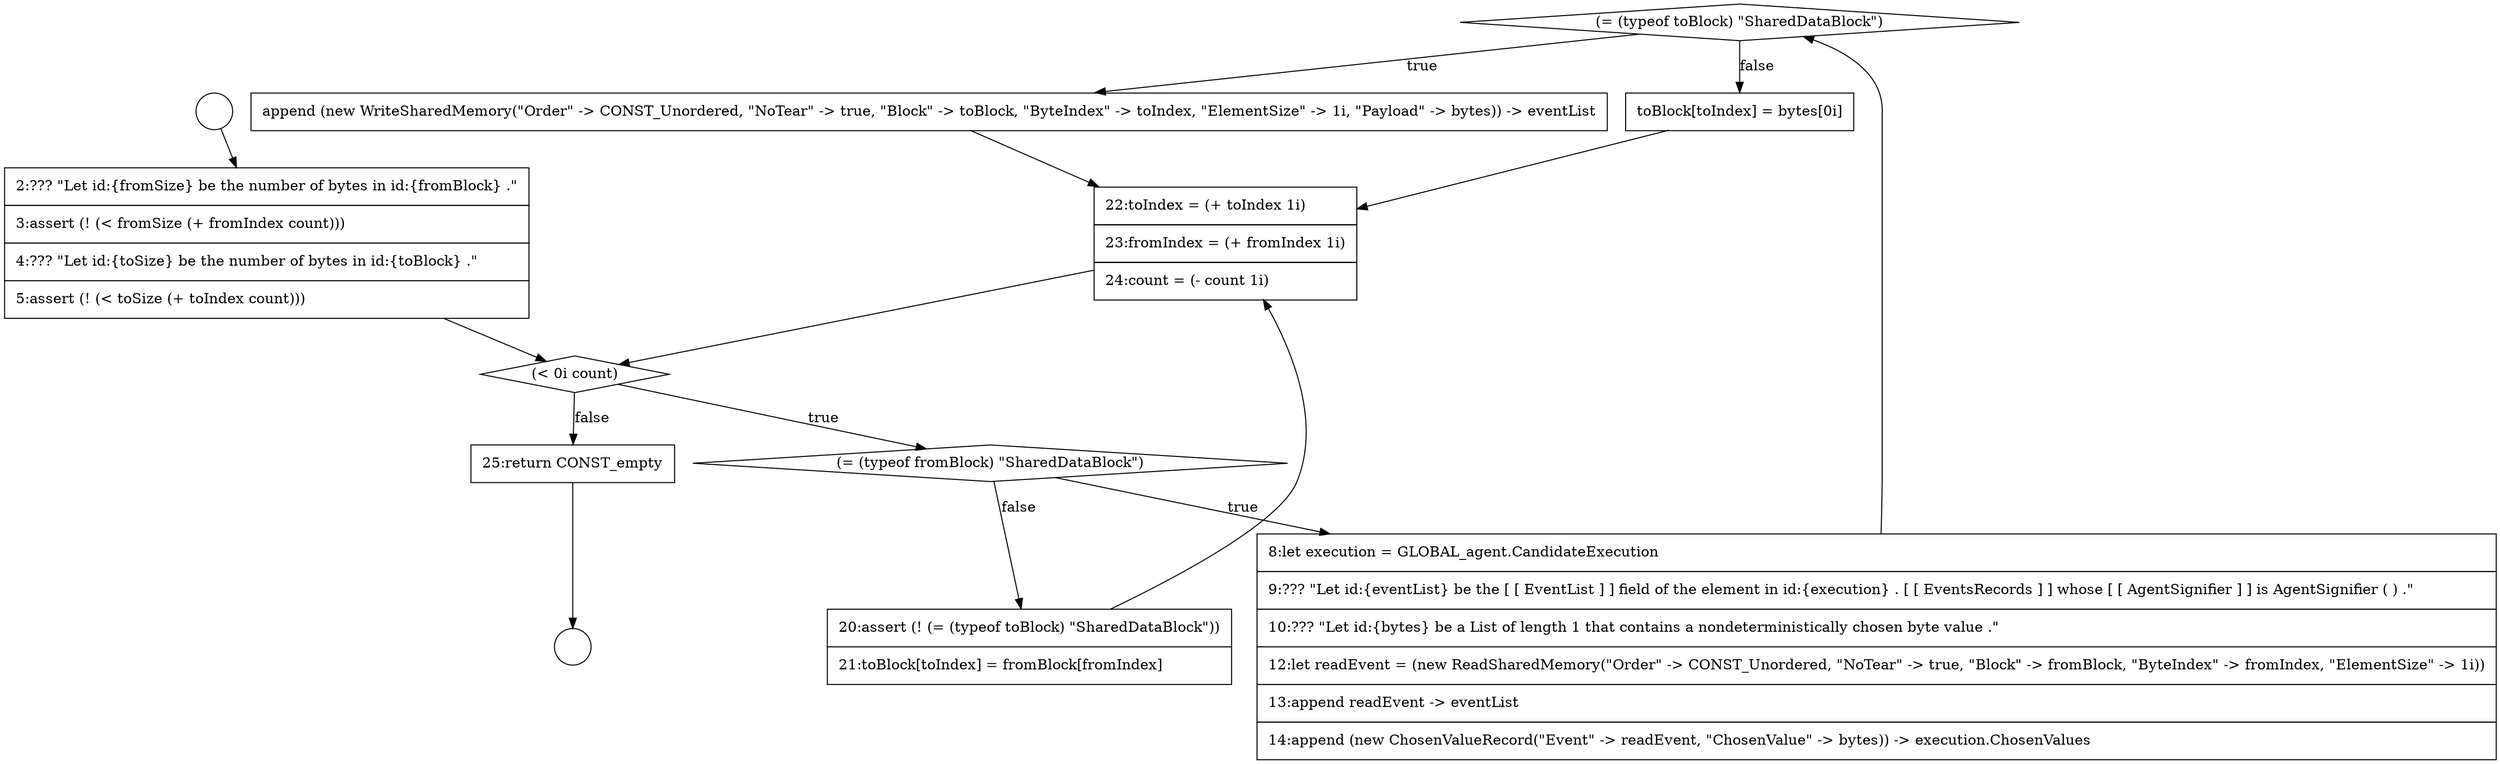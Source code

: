 digraph {
  node511 [shape=diamond, label=<<font color="black">(= (typeof toBlock) &quot;SharedDataBlock&quot;)</font>> color="black" fillcolor="white" style=filled]
  node514 [shape=none, margin=0, label=<<font color="black">
    <table border="0" cellborder="1" cellspacing="0" cellpadding="10">
      <tr><td align="left">20:assert (! (= (typeof toBlock) &quot;SharedDataBlock&quot;))</td></tr>
      <tr><td align="left">21:toBlock[toIndex] = fromBlock[fromIndex]</td></tr>
    </table>
  </font>> color="black" fillcolor="white" style=filled]
  node507 [shape=none, margin=0, label=<<font color="black">
    <table border="0" cellborder="1" cellspacing="0" cellpadding="10">
      <tr><td align="left">2:??? &quot;Let id:{fromSize} be the number of bytes in id:{fromBlock} .&quot;</td></tr>
      <tr><td align="left">3:assert (! (&lt; fromSize (+ fromIndex count)))</td></tr>
      <tr><td align="left">4:??? &quot;Let id:{toSize} be the number of bytes in id:{toBlock} .&quot;</td></tr>
      <tr><td align="left">5:assert (! (&lt; toSize (+ toIndex count)))</td></tr>
    </table>
  </font>> color="black" fillcolor="white" style=filled]
  node512 [shape=none, margin=0, label=<<font color="black">
    <table border="0" cellborder="1" cellspacing="0" cellpadding="10">
      <tr><td align="left">append (new WriteSharedMemory(&quot;Order&quot; -&gt; CONST_Unordered, &quot;NoTear&quot; -&gt; true, &quot;Block&quot; -&gt; toBlock, &quot;ByteIndex&quot; -&gt; toIndex, &quot;ElementSize&quot; -&gt; 1i, &quot;Payload&quot; -&gt; bytes)) -&gt; eventList</td></tr>
    </table>
  </font>> color="black" fillcolor="white" style=filled]
  node515 [shape=none, margin=0, label=<<font color="black">
    <table border="0" cellborder="1" cellspacing="0" cellpadding="10">
      <tr><td align="left">22:toIndex = (+ toIndex 1i)</td></tr>
      <tr><td align="left">23:fromIndex = (+ fromIndex 1i)</td></tr>
      <tr><td align="left">24:count = (- count 1i)</td></tr>
    </table>
  </font>> color="black" fillcolor="white" style=filled]
  node508 [shape=diamond, label=<<font color="black">(&lt; 0i count)</font>> color="black" fillcolor="white" style=filled]
  node513 [shape=none, margin=0, label=<<font color="black">
    <table border="0" cellborder="1" cellspacing="0" cellpadding="10">
      <tr><td align="left">toBlock[toIndex] = bytes[0i]</td></tr>
    </table>
  </font>> color="black" fillcolor="white" style=filled]
  node509 [shape=diamond, label=<<font color="black">(= (typeof fromBlock) &quot;SharedDataBlock&quot;)</font>> color="black" fillcolor="white" style=filled]
  node505 [shape=circle label=" " color="black" fillcolor="white" style=filled]
  node516 [shape=none, margin=0, label=<<font color="black">
    <table border="0" cellborder="1" cellspacing="0" cellpadding="10">
      <tr><td align="left">25:return CONST_empty</td></tr>
    </table>
  </font>> color="black" fillcolor="white" style=filled]
  node510 [shape=none, margin=0, label=<<font color="black">
    <table border="0" cellborder="1" cellspacing="0" cellpadding="10">
      <tr><td align="left">8:let execution = GLOBAL_agent.CandidateExecution</td></tr>
      <tr><td align="left">9:??? &quot;Let id:{eventList} be the [ [ EventList ] ] field of the element in id:{execution} . [ [ EventsRecords ] ] whose [ [ AgentSignifier ] ] is AgentSignifier ( ) .&quot;</td></tr>
      <tr><td align="left">10:??? &quot;Let id:{bytes} be a List of length 1 that contains a nondeterministically chosen byte value .&quot;</td></tr>
      <tr><td align="left">12:let readEvent = (new ReadSharedMemory(&quot;Order&quot; -&gt; CONST_Unordered, &quot;NoTear&quot; -&gt; true, &quot;Block&quot; -&gt; fromBlock, &quot;ByteIndex&quot; -&gt; fromIndex, &quot;ElementSize&quot; -&gt; 1i))</td></tr>
      <tr><td align="left">13:append readEvent -&gt; eventList</td></tr>
      <tr><td align="left">14:append (new ChosenValueRecord(&quot;Event&quot; -&gt; readEvent, &quot;ChosenValue&quot; -&gt; bytes)) -&gt; execution.ChosenValues</td></tr>
    </table>
  </font>> color="black" fillcolor="white" style=filled]
  node506 [shape=circle label=" " color="black" fillcolor="white" style=filled]
  node513 -> node515 [ color="black"]
  node508 -> node509 [label=<<font color="black">true</font>> color="black"]
  node508 -> node516 [label=<<font color="black">false</font>> color="black"]
  node509 -> node510 [label=<<font color="black">true</font>> color="black"]
  node509 -> node514 [label=<<font color="black">false</font>> color="black"]
  node510 -> node511 [ color="black"]
  node515 -> node508 [ color="black"]
  node514 -> node515 [ color="black"]
  node511 -> node512 [label=<<font color="black">true</font>> color="black"]
  node511 -> node513 [label=<<font color="black">false</font>> color="black"]
  node505 -> node507 [ color="black"]
  node507 -> node508 [ color="black"]
  node516 -> node506 [ color="black"]
  node512 -> node515 [ color="black"]
}

